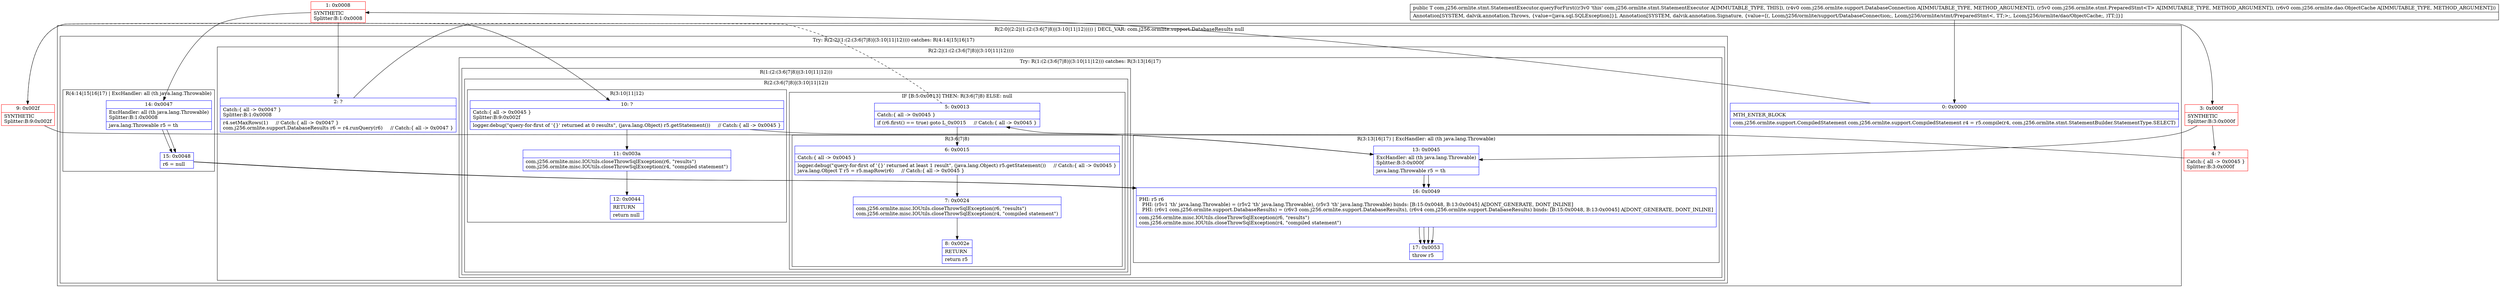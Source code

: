 digraph "CFG forcom.j256.ormlite.stmt.StatementExecutor.queryForFirst(Lcom\/j256\/ormlite\/support\/DatabaseConnection;Lcom\/j256\/ormlite\/stmt\/PreparedStmt;Lcom\/j256\/ormlite\/dao\/ObjectCache;)Ljava\/lang\/Object;" {
subgraph cluster_Region_611970041 {
label = "R(2:0|(2:2|(1:(2:(3:6|7|8)|(3:10|11|12))))) | DECL_VAR: com.j256.ormlite.support.DatabaseResults null\l";
node [shape=record,color=blue];
Node_0 [shape=record,label="{0\:\ 0x0000|MTH_ENTER_BLOCK\l|com.j256.ormlite.support.CompiledStatement com.j256.ormlite.support.CompiledStatement r4 = r5.compile(r4, com.j256.ormlite.stmt.StatementBuilder.StatementType.SELECT)\l}"];
subgraph cluster_TryCatchRegion_1105675726 {
label = "Try: R(2:2|(1:(2:(3:6|7|8)|(3:10|11|12)))) catches: R(4:14|15|16|17)";
node [shape=record,color=blue];
subgraph cluster_Region_785474799 {
label = "R(2:2|(1:(2:(3:6|7|8)|(3:10|11|12))))";
node [shape=record,color=blue];
Node_2 [shape=record,label="{2\:\ ?|Catch:\{ all \-\> 0x0047 \}\lSplitter:B:1:0x0008\l|r4.setMaxRows(1)     \/\/ Catch:\{ all \-\> 0x0047 \}\lcom.j256.ormlite.support.DatabaseResults r6 = r4.runQuery(r6)     \/\/ Catch:\{ all \-\> 0x0047 \}\l}"];
subgraph cluster_TryCatchRegion_1256734564 {
label = "Try: R(1:(2:(3:6|7|8)|(3:10|11|12))) catches: R(3:13|16|17)";
node [shape=record,color=blue];
subgraph cluster_Region_276427994 {
label = "R(1:(2:(3:6|7|8)|(3:10|11|12)))";
node [shape=record,color=blue];
subgraph cluster_Region_699221281 {
label = "R(2:(3:6|7|8)|(3:10|11|12))";
node [shape=record,color=blue];
subgraph cluster_IfRegion_1377807599 {
label = "IF [B:5:0x0013] THEN: R(3:6|7|8) ELSE: null";
node [shape=record,color=blue];
Node_5 [shape=record,label="{5\:\ 0x0013|Catch:\{ all \-\> 0x0045 \}\l|if (r6.first() == true) goto L_0x0015     \/\/ Catch:\{ all \-\> 0x0045 \}\l}"];
subgraph cluster_Region_583788715 {
label = "R(3:6|7|8)";
node [shape=record,color=blue];
Node_6 [shape=record,label="{6\:\ 0x0015|Catch:\{ all \-\> 0x0045 \}\l|logger.debug(\"query\-for\-first of '\{\}' returned at least 1 result\", (java.lang.Object) r5.getStatement())     \/\/ Catch:\{ all \-\> 0x0045 \}\ljava.lang.Object T r5 = r5.mapRow(r6)     \/\/ Catch:\{ all \-\> 0x0045 \}\l}"];
Node_7 [shape=record,label="{7\:\ 0x0024|com.j256.ormlite.misc.IOUtils.closeThrowSqlException(r6, \"results\")\lcom.j256.ormlite.misc.IOUtils.closeThrowSqlException(r4, \"compiled statement\")\l}"];
Node_8 [shape=record,label="{8\:\ 0x002e|RETURN\l|return r5\l}"];
}
}
subgraph cluster_Region_1302386998 {
label = "R(3:10|11|12)";
node [shape=record,color=blue];
Node_10 [shape=record,label="{10\:\ ?|Catch:\{ all \-\> 0x0045 \}\lSplitter:B:9:0x002f\l|logger.debug(\"query\-for\-first of '\{\}' returned at 0 results\", (java.lang.Object) r5.getStatement())     \/\/ Catch:\{ all \-\> 0x0045 \}\l}"];
Node_11 [shape=record,label="{11\:\ 0x003a|com.j256.ormlite.misc.IOUtils.closeThrowSqlException(r6, \"results\")\lcom.j256.ormlite.misc.IOUtils.closeThrowSqlException(r4, \"compiled statement\")\l}"];
Node_12 [shape=record,label="{12\:\ 0x0044|RETURN\l|return null\l}"];
}
}
}
subgraph cluster_Region_644732248 {
label = "R(3:13|16|17) | ExcHandler: all (th java.lang.Throwable)\l";
node [shape=record,color=blue];
Node_13 [shape=record,label="{13\:\ 0x0045|ExcHandler: all (th java.lang.Throwable)\lSplitter:B:3:0x000f\l|java.lang.Throwable r5 = th\l}"];
Node_16 [shape=record,label="{16\:\ 0x0049|PHI: r5 r6 \l  PHI: (r5v1 'th' java.lang.Throwable) = (r5v2 'th' java.lang.Throwable), (r5v3 'th' java.lang.Throwable) binds: [B:15:0x0048, B:13:0x0045] A[DONT_GENERATE, DONT_INLINE]\l  PHI: (r6v1 com.j256.ormlite.support.DatabaseResults) = (r6v3 com.j256.ormlite.support.DatabaseResults), (r6v4 com.j256.ormlite.support.DatabaseResults) binds: [B:15:0x0048, B:13:0x0045] A[DONT_GENERATE, DONT_INLINE]\l|com.j256.ormlite.misc.IOUtils.closeThrowSqlException(r6, \"results\")\lcom.j256.ormlite.misc.IOUtils.closeThrowSqlException(r4, \"compiled statement\")\l}"];
Node_17 [shape=record,label="{17\:\ 0x0053|throw r5\l}"];
}
}
}
subgraph cluster_Region_54405990 {
label = "R(4:14|15|16|17) | ExcHandler: all (th java.lang.Throwable)\l";
node [shape=record,color=blue];
Node_14 [shape=record,label="{14\:\ 0x0047|ExcHandler: all (th java.lang.Throwable)\lSplitter:B:1:0x0008\l|java.lang.Throwable r5 = th\l}"];
Node_15 [shape=record,label="{15\:\ 0x0048|r6 = null\l}"];
Node_16 [shape=record,label="{16\:\ 0x0049|PHI: r5 r6 \l  PHI: (r5v1 'th' java.lang.Throwable) = (r5v2 'th' java.lang.Throwable), (r5v3 'th' java.lang.Throwable) binds: [B:15:0x0048, B:13:0x0045] A[DONT_GENERATE, DONT_INLINE]\l  PHI: (r6v1 com.j256.ormlite.support.DatabaseResults) = (r6v3 com.j256.ormlite.support.DatabaseResults), (r6v4 com.j256.ormlite.support.DatabaseResults) binds: [B:15:0x0048, B:13:0x0045] A[DONT_GENERATE, DONT_INLINE]\l|com.j256.ormlite.misc.IOUtils.closeThrowSqlException(r6, \"results\")\lcom.j256.ormlite.misc.IOUtils.closeThrowSqlException(r4, \"compiled statement\")\l}"];
Node_17 [shape=record,label="{17\:\ 0x0053|throw r5\l}"];
}
}
}
subgraph cluster_Region_54405990 {
label = "R(4:14|15|16|17) | ExcHandler: all (th java.lang.Throwable)\l";
node [shape=record,color=blue];
Node_14 [shape=record,label="{14\:\ 0x0047|ExcHandler: all (th java.lang.Throwable)\lSplitter:B:1:0x0008\l|java.lang.Throwable r5 = th\l}"];
Node_15 [shape=record,label="{15\:\ 0x0048|r6 = null\l}"];
Node_16 [shape=record,label="{16\:\ 0x0049|PHI: r5 r6 \l  PHI: (r5v1 'th' java.lang.Throwable) = (r5v2 'th' java.lang.Throwable), (r5v3 'th' java.lang.Throwable) binds: [B:15:0x0048, B:13:0x0045] A[DONT_GENERATE, DONT_INLINE]\l  PHI: (r6v1 com.j256.ormlite.support.DatabaseResults) = (r6v3 com.j256.ormlite.support.DatabaseResults), (r6v4 com.j256.ormlite.support.DatabaseResults) binds: [B:15:0x0048, B:13:0x0045] A[DONT_GENERATE, DONT_INLINE]\l|com.j256.ormlite.misc.IOUtils.closeThrowSqlException(r6, \"results\")\lcom.j256.ormlite.misc.IOUtils.closeThrowSqlException(r4, \"compiled statement\")\l}"];
Node_17 [shape=record,label="{17\:\ 0x0053|throw r5\l}"];
}
subgraph cluster_Region_644732248 {
label = "R(3:13|16|17) | ExcHandler: all (th java.lang.Throwable)\l";
node [shape=record,color=blue];
Node_13 [shape=record,label="{13\:\ 0x0045|ExcHandler: all (th java.lang.Throwable)\lSplitter:B:3:0x000f\l|java.lang.Throwable r5 = th\l}"];
Node_16 [shape=record,label="{16\:\ 0x0049|PHI: r5 r6 \l  PHI: (r5v1 'th' java.lang.Throwable) = (r5v2 'th' java.lang.Throwable), (r5v3 'th' java.lang.Throwable) binds: [B:15:0x0048, B:13:0x0045] A[DONT_GENERATE, DONT_INLINE]\l  PHI: (r6v1 com.j256.ormlite.support.DatabaseResults) = (r6v3 com.j256.ormlite.support.DatabaseResults), (r6v4 com.j256.ormlite.support.DatabaseResults) binds: [B:15:0x0048, B:13:0x0045] A[DONT_GENERATE, DONT_INLINE]\l|com.j256.ormlite.misc.IOUtils.closeThrowSqlException(r6, \"results\")\lcom.j256.ormlite.misc.IOUtils.closeThrowSqlException(r4, \"compiled statement\")\l}"];
Node_17 [shape=record,label="{17\:\ 0x0053|throw r5\l}"];
}
Node_1 [shape=record,color=red,label="{1\:\ 0x0008|SYNTHETIC\lSplitter:B:1:0x0008\l}"];
Node_3 [shape=record,color=red,label="{3\:\ 0x000f|SYNTHETIC\lSplitter:B:3:0x000f\l}"];
Node_4 [shape=record,color=red,label="{4\:\ ?|Catch:\{ all \-\> 0x0045 \}\lSplitter:B:3:0x000f\l}"];
Node_9 [shape=record,color=red,label="{9\:\ 0x002f|SYNTHETIC\lSplitter:B:9:0x002f\l}"];
MethodNode[shape=record,label="{public T com.j256.ormlite.stmt.StatementExecutor.queryForFirst((r3v0 'this' com.j256.ormlite.stmt.StatementExecutor A[IMMUTABLE_TYPE, THIS]), (r4v0 com.j256.ormlite.support.DatabaseConnection A[IMMUTABLE_TYPE, METHOD_ARGUMENT]), (r5v0 com.j256.ormlite.stmt.PreparedStmt\<T\> A[IMMUTABLE_TYPE, METHOD_ARGUMENT]), (r6v0 com.j256.ormlite.dao.ObjectCache A[IMMUTABLE_TYPE, METHOD_ARGUMENT]))  | Annotation[SYSTEM, dalvik.annotation.Throws, \{value=[java.sql.SQLException]\}], Annotation[SYSTEM, dalvik.annotation.Signature, \{value=[(, Lcom\/j256\/ormlite\/support\/DatabaseConnection;, Lcom\/j256\/ormlite\/stmt\/PreparedStmt\<, TT;\>;, Lcom\/j256\/ormlite\/dao\/ObjectCache;, )TT;]\}]\l}"];
MethodNode -> Node_0;
Node_0 -> Node_1;
Node_2 -> Node_3;
Node_5 -> Node_6;
Node_5 -> Node_9[style=dashed];
Node_6 -> Node_7;
Node_7 -> Node_8;
Node_10 -> Node_11;
Node_10 -> Node_13;
Node_11 -> Node_12;
Node_13 -> Node_16;
Node_16 -> Node_17;
Node_14 -> Node_15;
Node_15 -> Node_16;
Node_16 -> Node_17;
Node_14 -> Node_15;
Node_15 -> Node_16;
Node_16 -> Node_17;
Node_13 -> Node_16;
Node_16 -> Node_17;
Node_1 -> Node_2;
Node_1 -> Node_14;
Node_3 -> Node_4;
Node_3 -> Node_13;
Node_4 -> Node_5;
Node_9 -> Node_10;
Node_9 -> Node_13;
}


